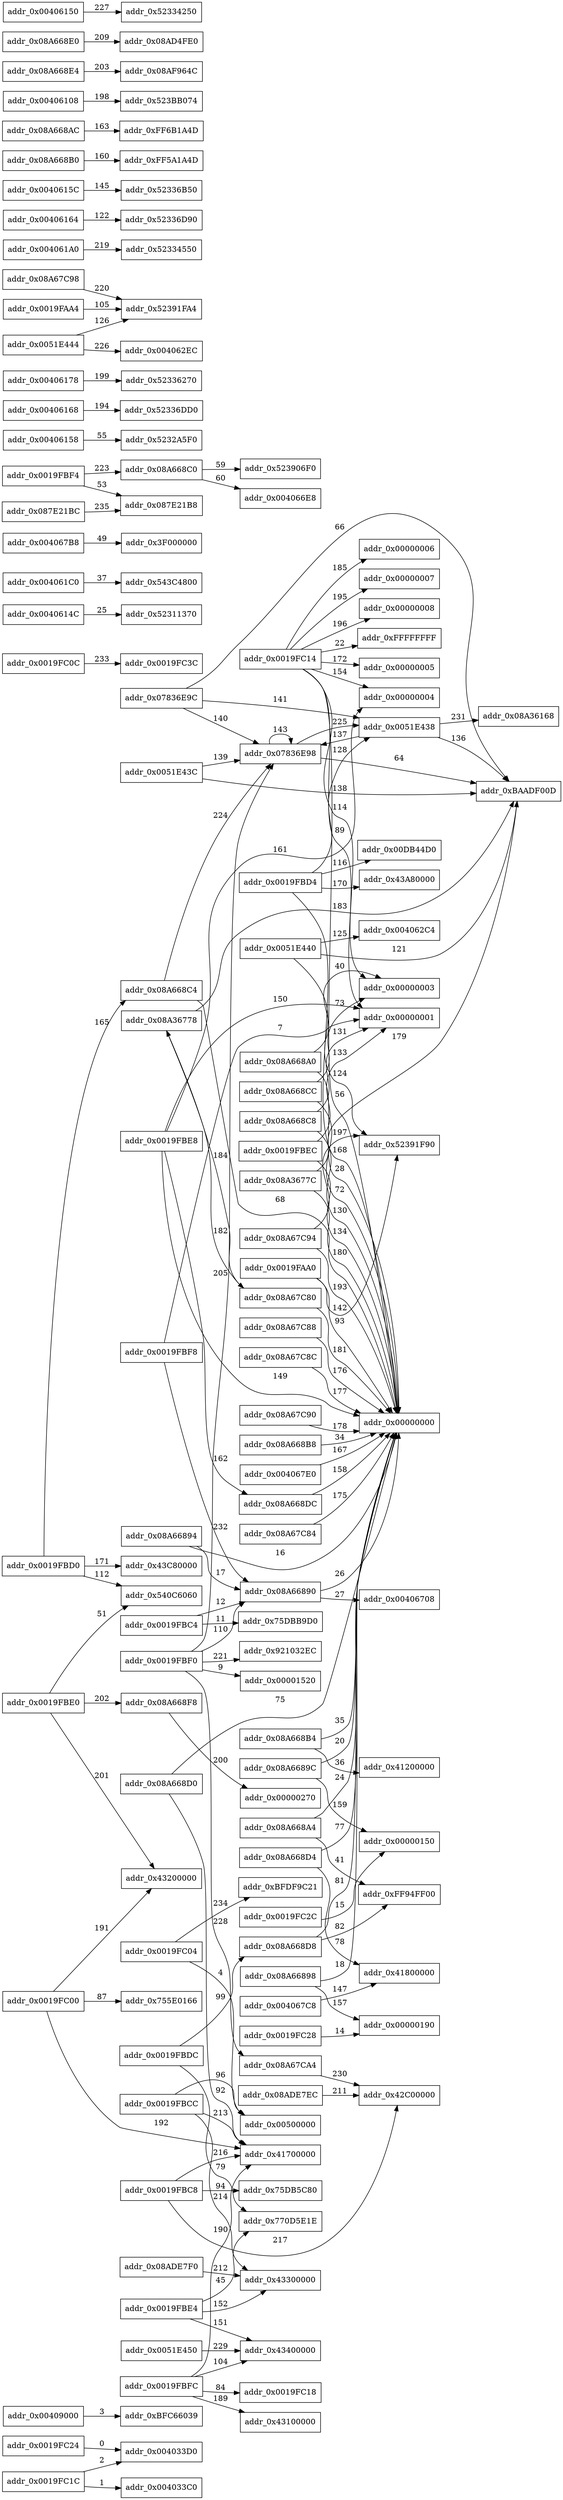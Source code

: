 strict digraph Memory {
    node [shape=box];
    rankdir = LR;

    addr_0x0019FC24 -> addr_0x004033D0 [label="0"]
    addr_0x0019FC1C -> addr_0x004033C0 [label="1"]
    addr_0x0019FC1C -> addr_0x004033D0 [label="2"]
    addr_0x00409000 -> addr_0xBFC66039 [label="3"]
    addr_0x0019FC04 -> addr_0x00500000 [label="4"]
    addr_0x0019FC04 -> addr_0xBFDF9C21 [label="5"]
    addr_0x0019FC0C -> addr_0x0019FC3C [label="6"]
    addr_0x0019FBF8 -> addr_0x00000001 [label="7"]
    addr_0x0019FBF8 -> addr_0x08A66890 [label="8"]
    addr_0x0019FBF0 -> addr_0x00001520 [label="9"]
    addr_0x0019FBF0 -> addr_0x08A66890 [label="10"]
    addr_0x0019FBC4 -> addr_0x75DBB9D0 [label="11"]
    addr_0x0019FBC4 -> addr_0x08A66890 [label="12"]
    addr_0x0019FBEC -> addr_0x00000000 [label="13"]
    addr_0x0019FC28 -> addr_0x00000190 [label="14"]
    addr_0x0019FC2C -> addr_0x00000150 [label="15"]
    addr_0x08A66894 -> addr_0x00000000 [label="16"]
    addr_0x08A66894 -> addr_0x08A66890 [label="17"]
    addr_0x08A66898 -> addr_0x00000000 [label="18"]
    addr_0x08A66898 -> addr_0x00000190 [label="19"]
    addr_0x08A6689C -> addr_0x00000000 [label="20"]
    addr_0x08A6689C -> addr_0x00000150 [label="21"]
    addr_0x0019FC14 -> addr_0xFFFFFFFF [label="22"]
    addr_0x0019FC14 -> addr_0x00000000 [label="23"]
    addr_0x08A668A4 -> addr_0x00000000 [label="24"]
    addr_0x0040614C -> addr_0x52311370 [label="25"]
    addr_0x08A66890 -> addr_0x00000000 [label="26"]
    addr_0x08A66890 -> addr_0x00406708 [label="27"]
    addr_0x08A668A0 -> addr_0x00000000 [label="28"]
    addr_0x08A668A0 -> addr_0x00000003 [label="29"]
    addr_0x0019FBF8 -> addr_0x08A66890 [label="30"]
    addr_0x0019FBF8 -> addr_0x08A66890 [label="31"]
    addr_0x0019FBF8 -> addr_0x08A66890 [label="32"]
    addr_0x0019FBF8 -> addr_0x08A66890 [label="33"]
    addr_0x08A668B8 -> addr_0x00000000 [label="34"]
    addr_0x08A668B4 -> addr_0x00000000 [label="35"]
    addr_0x08A668B4 -> addr_0x41200000 [label="36"]
    addr_0x004061C0 -> addr_0x543C4800 [label="37"]
    addr_0x08A66898 -> addr_0x00000190 [label="38"]
    addr_0x08A6689C -> addr_0x00000150 [label="39"]
    addr_0x08A668A0 -> addr_0x00000003 [label="40"]
    addr_0x08A668A4 -> addr_0xFF94FF00 [label="41"]
    addr_0x004067E0 -> addr_0x00000000 [label="42"]
    addr_0x004067B8 -> addr_0x3F000000 [label="43"]
    addr_0x004067E0 -> addr_0x00000000 [label="44"]
    addr_0x0019FBE4 -> addr_0x770D5E1E [label="45"]
    addr_0x0019FBE4 -> addr_0x43400000 [label="46"]
    addr_0x004067E0 -> addr_0x00000000 [label="47"]
    addr_0x0019FBF8 -> addr_0x08A66890 [label="48"]
    addr_0x004067B8 -> addr_0x3F000000 [label="49"]
    addr_0x004067E0 -> addr_0x00000000 [label="50"]
    addr_0x0019FBE0 -> addr_0x540C6060 [label="51"]
    addr_0x0019FBE0 -> addr_0x43200000 [label="52"]
    addr_0x0019FBF4 -> addr_0x087E21B8 [label="53"]
    addr_0x0019FBF4 -> addr_0x08A668C0 [label="54"]
    addr_0x00406158 -> addr_0x5232A5F0 [label="55"]
    addr_0x0019FC14 -> addr_0x00000000 [label="56"]
    addr_0x0019FC14 -> addr_0x00000001 [label="57"]
    addr_0x0019FBF4 -> addr_0x08A668C0 [label="58"]
    addr_0x08A668C0 -> addr_0x523906F0 [label="59"]
    addr_0x08A668C0 -> addr_0x004066E8 [label="60"]
    addr_0x08A668C4 -> addr_0x00000000 [label="61"]
    addr_0x08A668C8 -> addr_0x00000000 [label="62"]
    addr_0x0019FBF4 -> addr_0x08A668C0 [label="63"]
    addr_0x07836E98 -> addr_0xBAADF00D [label="64"]
    addr_0x07836E98 -> addr_0x07836E98 [label="65"]
    addr_0x07836E9C -> addr_0xBAADF00D [label="66"]
    addr_0x07836E9C -> addr_0x07836E98 [label="67"]
    addr_0x08A668C4 -> addr_0x00000000 [label="68"]
    addr_0x08A668C4 -> addr_0x07836E98 [label="69"]
    addr_0x0019FBE4 -> addr_0x43400000 [label="70"]
    addr_0x08A668D8 -> addr_0x00000000 [label="71"]
    addr_0x08A668CC -> addr_0x00000000 [label="72"]
    addr_0x08A668CC -> addr_0x00000003 [label="73"]
    addr_0x0019FBEC -> addr_0x00000000 [label="74"]
    addr_0x08A668D0 -> addr_0x00000000 [label="75"]
    addr_0x08A668D0 -> addr_0x41700000 [label="76"]
    addr_0x08A668D4 -> addr_0x00000000 [label="77"]
    addr_0x08A668D4 -> addr_0x41800000 [label="78"]
    addr_0x0019FBDC -> addr_0x770D5E1E [label="79"]
    addr_0x0019FBDC -> addr_0x08A668D8 [label="80"]
    addr_0x08A668D8 -> addr_0x00000000 [label="81"]
    addr_0x08A668D8 -> addr_0xFF94FF00 [label="82"]
    addr_0x0019FBE8 -> addr_0x00000000 [label="83"]
    addr_0x0019FBFC -> addr_0x0019FC18 [label="84"]
    addr_0x0019FBFC -> addr_0x43400000 [label="85"]
    addr_0x0019FBE0 -> addr_0x43200000 [label="86"]
    addr_0x0019FC00 -> addr_0x755E0166 [label="87"]
    addr_0x0019FC00 -> addr_0x43200000 [label="88"]
    addr_0x0019FC14 -> addr_0x00000001 [label="89"]
    addr_0x0019FC14 -> addr_0x00000003 [label="90"]
    addr_0x0019FBC8 -> addr_0x75DB5C80 [label="91"]
    addr_0x08A668D0 -> addr_0x41700000 [label="92"]
    addr_0x0019FAA0 -> addr_0x00000000 [label="93"]
    addr_0x0019FBC8 -> addr_0x75DB5C80 [label="94"]
    addr_0x0019FBC8 -> addr_0x41700000 [label="95"]
    addr_0x0019FBCC -> addr_0x00500000 [label="96"]
    addr_0x0019FBCC -> addr_0x41700000 [label="97"]
    addr_0x00406168 -> addr_0x52336DD0 [label="98"]
    addr_0x0019FBDC -> addr_0x08A668D8 [label="99"]
    addr_0x0019FAA0 -> addr_0x52391F90 [label="100"]
    addr_0x0019FBEC -> addr_0x00000000 [label="101"]
    addr_0x0019FBEC -> addr_0x00000001 [label="102"]
    addr_0x00406178 -> addr_0x52336270 [label="103"]
    addr_0x0019FBFC -> addr_0x43400000 [label="104"]
    addr_0x0019FAA4 -> addr_0x52391FA4 [label="105"]
    addr_0x004061A0 -> addr_0x52334550 [label="106"]
    addr_0x0019FBF4 -> addr_0x08A668C0 [label="107"]
    addr_0x08A668C8 -> addr_0x00000000 [label="108"]
    addr_0x08A668C4 -> addr_0x07836E98 [label="109"]
    addr_0x0019FBF0 -> addr_0x08A66890 [label="110"]
    addr_0x0019FBF0 -> addr_0x07836E98 [label="111"]
    addr_0x0019FBD0 -> addr_0x540C6060 [label="112"]
    addr_0x0019FBD0 -> addr_0x08A668C4 [label="113"]
    addr_0x0019FC14 -> addr_0x00000003 [label="114"]
    addr_0x0019FC14 -> addr_0x00000004 [label="115"]
    addr_0x0019FBD4 -> addr_0x00DB44D0 [label="116"]
    addr_0x0019FBD4 -> addr_0x00000000 [label="117"]
    addr_0x0019FAA0 -> addr_0x52391F90 [label="118"]
    addr_0x0019FBD4 -> addr_0x00000000 [label="119"]
    addr_0x0019FBD4 -> addr_0x0051E438 [label="120"]
    addr_0x0051E440 -> addr_0xBAADF00D [label="121"]
    addr_0x00406164 -> addr_0x52336D90 [label="122"]
    addr_0x0019FBF4 -> addr_0x08A668C0 [label="123"]
    addr_0x0051E440 -> addr_0x52391F90 [label="124"]
    addr_0x0051E440 -> addr_0x004062C4 [label="125"]
    addr_0x0051E444 -> addr_0x52391FA4 [label="126"]
    addr_0x0051E444 -> addr_0x004062EC [label="127"]
    addr_0x0019FBD4 -> addr_0x0051E438 [label="128"]
    addr_0x0019FBD4 -> addr_0x00000000 [label="129"]
    addr_0x08A668C8 -> addr_0x00000000 [label="130"]
    addr_0x08A668C8 -> addr_0x00000001 [label="131"]
    addr_0x0019FBF0 -> addr_0x07836E98 [label="132"]
    addr_0x0019FBEC -> addr_0x00000001 [label="133"]
    addr_0x0019FBEC -> addr_0x00000000 [label="134"]
    addr_0x07836E9C -> addr_0x07836E98 [label="135"]
    addr_0x0051E438 -> addr_0xBAADF00D [label="136"]
    addr_0x0051E438 -> addr_0x07836E98 [label="137"]
    addr_0x0051E43C -> addr_0xBAADF00D [label="138"]
    addr_0x0051E43C -> addr_0x07836E98 [label="139"]
    addr_0x07836E9C -> addr_0x07836E98 [label="140"]
    addr_0x07836E9C -> addr_0x0051E438 [label="141"]
    addr_0x0019FAA0 -> addr_0x52391F90 [label="142"]
    addr_0x07836E98 -> addr_0x07836E98 [label="143"]
    addr_0x07836E98 -> addr_0x0051E438 [label="144"]
    addr_0x0040615C -> addr_0x52336B50 [label="145"]
    addr_0x0019FBE4 -> addr_0x43400000 [label="146"]
    addr_0x004067C8 -> addr_0x41800000 [label="147"]
    addr_0x0019FBE8 -> addr_0x00000000 [label="148"]
    addr_0x0019FBE8 -> addr_0x00000000 [label="149"]
    addr_0x0019FBE8 -> addr_0x00000001 [label="150"]
    addr_0x0019FBE4 -> addr_0x43400000 [label="151"]
    addr_0x0019FBE4 -> addr_0x43300000 [label="152"]
    addr_0x0019FBF4 -> addr_0x08A668C0 [label="153"]
    addr_0x0019FC14 -> addr_0x00000004 [label="154"]
    addr_0x0019FC14 -> addr_0x00000005 [label="155"]
    addr_0x0019FBF8 -> addr_0x08A66890 [label="156"]
    addr_0x08A66898 -> addr_0x00000190 [label="157"]
    addr_0x08A668DC -> addr_0x00000000 [label="158"]
    addr_0x08A6689C -> addr_0x00000150 [label="159"]
    addr_0x08A668B0 -> addr_0xFF5A1A4D [label="160"]
    addr_0x0019FBE8 -> addr_0x00000004 [label="161"]
    addr_0x0019FBE8 -> addr_0x08A668DC [label="162"]
    addr_0x08A668AC -> addr_0xFF6B1A4D [label="163"]
    addr_0x004067E0 -> addr_0x00000000 [label="164"]
    addr_0x0019FBD0 -> addr_0x08A668C4 [label="165"]
    addr_0x0019FBD0 -> addr_0x43C80000 [label="166"]
    addr_0x004067E0 -> addr_0x00000000 [label="167"]
    addr_0x0019FBD4 -> addr_0x00000000 [label="168"]
    addr_0x0019FBD4 -> addr_0x43A80000 [label="169"]
    addr_0x0019FBD4 -> addr_0x43A80000 [label="170"]
    addr_0x0019FBD0 -> addr_0x43C80000 [label="171"]
    addr_0x0019FC14 -> addr_0x00000005 [label="172"]
    addr_0x0019FC14 -> addr_0x00000006 [label="173"]
    addr_0x08A67C80 -> addr_0x00000000 [label="174"]
    addr_0x08A67C84 -> addr_0x00000000 [label="175"]
    addr_0x08A67C88 -> addr_0x00000000 [label="176"]
    addr_0x08A67C8C -> addr_0x00000000 [label="177"]
    addr_0x08A67C90 -> addr_0x00000000 [label="178"]
    addr_0x08A3677C -> addr_0xBAADF00D [label="179"]
    addr_0x08A3677C -> addr_0x00000000 [label="180"]
    addr_0x08A67C80 -> addr_0x00000000 [label="181"]
    addr_0x08A67C80 -> addr_0x08A36778 [label="182"]
    addr_0x08A36778 -> addr_0xBAADF00D [label="183"]
    addr_0x08A36778 -> addr_0x08A67C80 [label="184"]
    addr_0x0019FC14 -> addr_0x00000006 [label="185"]
    addr_0x0019FC14 -> addr_0x00000007 [label="186"]
    addr_0x0019FBFC -> addr_0x43100000 [label="187"]
    addr_0x0019FBF8 -> addr_0x08A66890 [label="188"]
    addr_0x0019FBFC -> addr_0x43100000 [label="189"]
    addr_0x0019FBFC -> addr_0x41700000 [label="190"]
    addr_0x0019FC00 -> addr_0x43200000 [label="191"]
    addr_0x0019FC00 -> addr_0x41700000 [label="192"]
    addr_0x08A67C94 -> addr_0x00000000 [label="193"]
    addr_0x00406168 -> addr_0x52336DD0 [label="194"]
    addr_0x0019FC14 -> addr_0x00000007 [label="195"]
    addr_0x0019FC14 -> addr_0x00000008 [label="196"]
    addr_0x08A67C94 -> addr_0x52391F90 [label="197"]
    addr_0x00406108 -> addr_0x523BB074 [label="198"]
    addr_0x00406178 -> addr_0x52336270 [label="199"]
    addr_0x08A668F8 -> addr_0x00000270 [label="200"]
    addr_0x0019FBE0 -> addr_0x43200000 [label="201"]
    addr_0x0019FBE0 -> addr_0x08A668F8 [label="202"]
    addr_0x08A668E4 -> addr_0x08AF964C [label="203"]
    addr_0x08A668E0 -> addr_0x08AD4FE0 [label="204"]
    addr_0x0019FBF0 -> addr_0x07836E98 [label="205"]
    addr_0x0019FBF0 -> addr_0x921032EC [label="206"]
    addr_0x0019FBF8 -> addr_0x08A66890 [label="207"]
    addr_0x00406150 -> addr_0x52334250 [label="208"]
    addr_0x08A668E0 -> addr_0x08AD4FE0 [label="209"]
    addr_0x0019FBF8 -> addr_0x08A66890 [label="210"]
    addr_0x08ADE7EC -> addr_0x42C00000 [label="211"]
    addr_0x08ADE7F0 -> addr_0x43300000 [label="212"]
    addr_0x0019FBCC -> addr_0x41700000 [label="213"]
    addr_0x0019FBCC -> addr_0x43300000 [label="214"]
    addr_0x0019FBC8 -> addr_0x41700000 [label="215"]
    addr_0x0019FBC8 -> addr_0x41700000 [label="216"]
    addr_0x0019FBC8 -> addr_0x42C00000 [label="217"]
    addr_0x08A67C98 -> addr_0x52391FA4 [label="218"]
    addr_0x004061A0 -> addr_0x52334550 [label="219"]
    addr_0x08A67C98 -> addr_0x52391FA4 [label="220"]
    addr_0x0019FBF0 -> addr_0x921032EC [label="221"]
    addr_0x0019FBF0 -> addr_0x08A67CA4 [label="222"]
    addr_0x0019FBF4 -> addr_0x08A668C0 [label="223"]
    addr_0x08A668C4 -> addr_0x07836E98 [label="224"]
    addr_0x07836E98 -> addr_0x0051E438 [label="225"]
    addr_0x0051E444 -> addr_0x004062EC [label="226"]
    addr_0x00406150 -> addr_0x52334250 [label="227"]
    addr_0x0019FBF0 -> addr_0x08A67CA4 [label="228"]
    addr_0x0051E450 -> addr_0x43400000 [label="229"]
    addr_0x08A67CA4 -> addr_0x42C00000 [label="230"]
    addr_0x0051E438 -> addr_0x08A36168 [label="231"]
    addr_0x0019FBF8 -> addr_0x08A66890 [label="232"]
    addr_0x0019FC0C -> addr_0x0019FC3C [label="233"]
    addr_0x0019FC04 -> addr_0xBFDF9C21 [label="234"]
    addr_0x087E21BC -> addr_0x087E21B8 [label="235"]
}